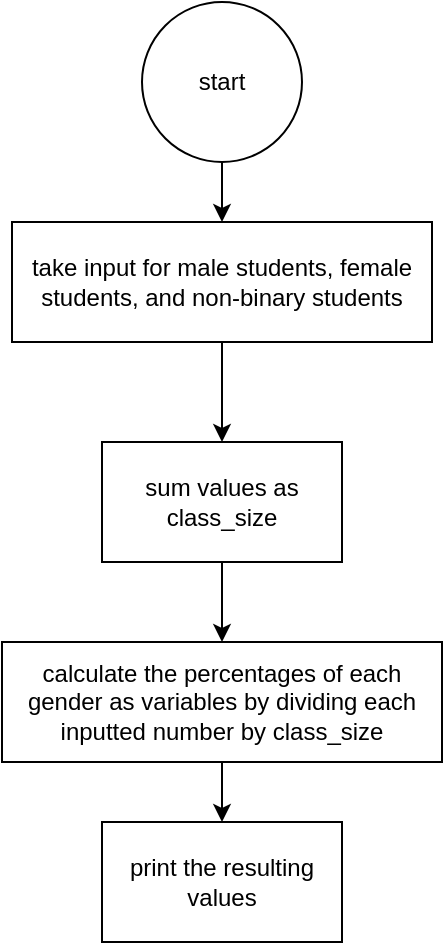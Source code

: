 <mxfile>
    <diagram id="ujmfsl08nMNz20KpX3et" name="Page-1">
        <mxGraphModel dx="345" dy="523" grid="1" gridSize="10" guides="1" tooltips="1" connect="1" arrows="1" fold="1" page="1" pageScale="1" pageWidth="850" pageHeight="1100" math="0" shadow="0">
            <root>
                <mxCell id="0"/>
                <mxCell id="1" parent="0"/>
                <mxCell id="6" style="edgeStyle=none;html=1;exitX=0.5;exitY=1;exitDx=0;exitDy=0;entryX=0.5;entryY=0;entryDx=0;entryDy=0;" parent="1" source="2" target="3" edge="1">
                    <mxGeometry relative="1" as="geometry"/>
                </mxCell>
                <mxCell id="2" value="start" style="ellipse;whiteSpace=wrap;html=1;aspect=fixed;" parent="1" vertex="1">
                    <mxGeometry x="220" y="100" width="80" height="80" as="geometry"/>
                </mxCell>
                <mxCell id="7" style="edgeStyle=none;html=1;exitX=0.5;exitY=1;exitDx=0;exitDy=0;entryX=0.5;entryY=0;entryDx=0;entryDy=0;" parent="1" source="3" target="4" edge="1">
                    <mxGeometry relative="1" as="geometry"/>
                </mxCell>
                <mxCell id="3" value="take input for male students, female students, and non-binary students" style="rounded=0;whiteSpace=wrap;html=1;" parent="1" vertex="1">
                    <mxGeometry x="155" y="210" width="210" height="60" as="geometry"/>
                </mxCell>
                <mxCell id="9" style="edgeStyle=none;html=1;" edge="1" parent="1" source="4" target="8">
                    <mxGeometry relative="1" as="geometry"/>
                </mxCell>
                <mxCell id="4" value="sum values as class_size" style="rounded=0;whiteSpace=wrap;html=1;" parent="1" vertex="1">
                    <mxGeometry x="200" y="320" width="120" height="60" as="geometry"/>
                </mxCell>
                <mxCell id="11" style="edgeStyle=none;html=1;exitX=0.5;exitY=1;exitDx=0;exitDy=0;" edge="1" parent="1" source="8" target="10">
                    <mxGeometry relative="1" as="geometry"/>
                </mxCell>
                <mxCell id="8" value="calculate the percentages of each gender as variables by dividing each inputted number by class_size" style="rounded=0;whiteSpace=wrap;html=1;" vertex="1" parent="1">
                    <mxGeometry x="150" y="420" width="220" height="60" as="geometry"/>
                </mxCell>
                <mxCell id="10" value="print the resulting values" style="rounded=0;whiteSpace=wrap;html=1;" vertex="1" parent="1">
                    <mxGeometry x="200" y="510" width="120" height="60" as="geometry"/>
                </mxCell>
            </root>
        </mxGraphModel>
    </diagram>
</mxfile>